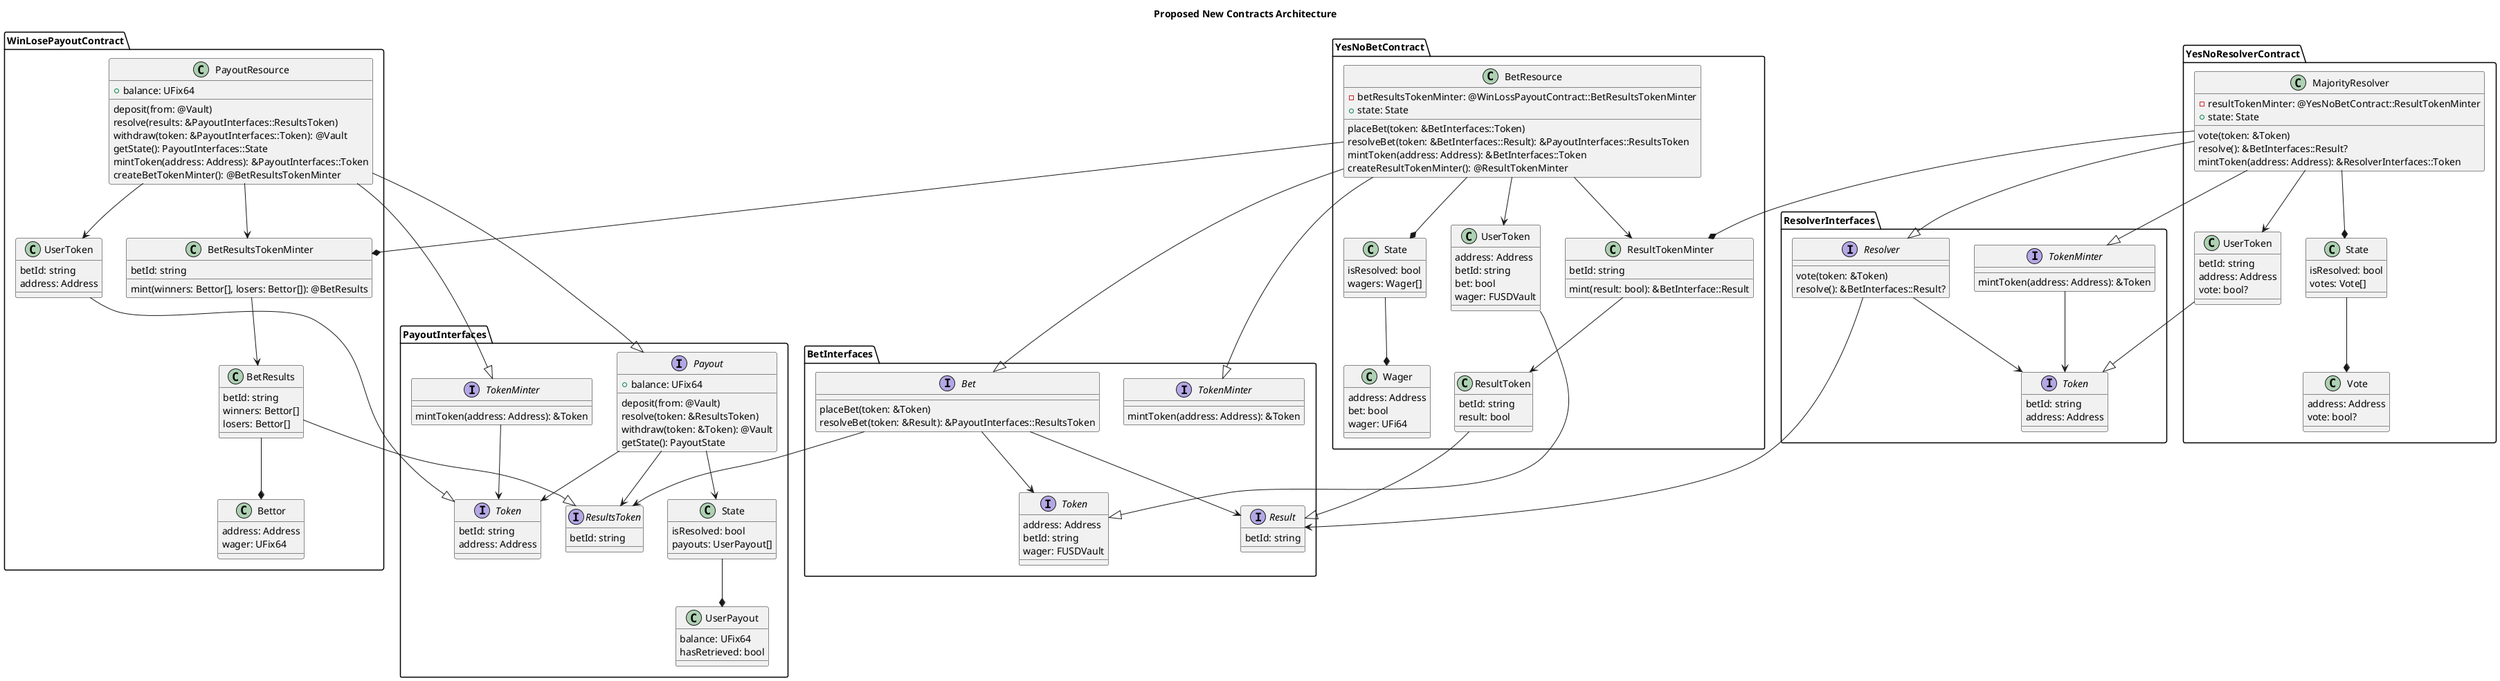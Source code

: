 @startuml newContractArch

title Proposed New Contracts Architecture

namespace BetInterfaces {
    interface Token {
        address: Address
        betId: string
        wager: FUSDVault
    }

    interface Result {
        betId: string
    }

    interface Bet {
        placeBet(token: &Token)
        resolveBet(token: &Result): &PayoutInterfaces::ResultsToken
    }

    interface TokenMinter {
        mintToken(address: Address): &Token
    }
}

namespace YesNoBetContract {
    class Wager {
        address: Address
        bet: bool
        wager: UFi64
    }

    class UserToken {
        address: Address
        betId: string
        bet: bool
        wager: FUSDVault
    }

    class ResultToken {
        betId: string
        result: bool
    }

    class ResultTokenMinter {
        betId: string
        mint(result: bool): &BetInterface::Result
    }

    class State {
        isResolved: bool
        wagers: Wager[]
    }

    class BetResource {
        - betResultsTokenMinter: @WinLossPayoutContract::BetResultsTokenMinter
        + state: State
        
        placeBet(token: &BetInterfaces::Token)
        resolveBet(token: &BetInterfaces::Result): &PayoutInterfaces::ResultsToken
        mintToken(address: Address): &BetInterfaces::Token
        createResultTokenMinter(): @ResultTokenMinter
    }
}

namespace ResolverInterfaces {
    interface Token {
        betId: string
        address: Address
    }

    interface Resolver {
        vote(token: &Token)
        resolve(): &BetInterfaces::Result?
    }

    interface TokenMinter {
        mintToken(address: Address): &Token
    }
}

namespace YesNoResolverContract {
    class UserToken {
        betId: string
        address: Address
        vote: bool?
    }

    class State {
        isResolved: bool
        votes: Vote[]
    }

    class Vote {
        address: Address
        vote: bool?
    }

    class MajorityResolver {
        - resultTokenMinter: @YesNoBetContract::ResultTokenMinter
        + state: State
        
        vote(token: &Token)
        resolve(): &BetInterfaces::Result?
        mintToken(address: Address): &ResolverInterfaces::Token
    }
}

namespace PayoutInterfaces {
    interface Token {
        betId: string
        address: Address
    }

    interface TokenMinter {
        mintToken(address: Address): &Token
    }

    interface ResultsToken {
        betId: string
    }

    interface Payout {
        +balance: UFix64
        deposit(from: @Vault)
        resolve(token: &ResultsToken)
        withdraw(token: &Token): @Vault
        getState(): PayoutState
    }

    class State {
        isResolved: bool
        payouts: UserPayout[]
    }

    class UserPayout {
        balance: UFix64
        hasRetrieved: bool
    }
}

namespace WinLosePayoutContract {
    class Bettor {
        address: Address
        wager: UFix64
    }

    class BetResults {
        betId: string
        winners: Bettor[]
        losers: Bettor[]
    }

    class BetResultsTokenMinter {
        betId: string
        mint(winners: Bettor[], losers: Bettor[]): @BetResults
    }

    class UserToken {
        betId: string
        address: Address
    }

    class PayoutResource {
        +balance: UFix64
        deposit(from: @Vault)
        resolve(results: &PayoutInterfaces::ResultsToken)
        withdraw(token: &PayoutInterfaces::Token): @Vault
        getState(): PayoutInterfaces::State
        mintToken(address: Address): &PayoutInterfaces::Token
        createBetTokenMinter(): @BetResultsTokenMinter
    }
}


PayoutInterfaces.Payout --> PayoutInterfaces.Token
PayoutInterfaces.Payout --> PayoutInterfaces.ResultsToken
PayoutInterfaces.TokenMinter --> PayoutInterfaces.Token
PayoutInterfaces.Payout --> PayoutInterfaces.State
PayoutInterfaces.State --* PayoutInterfaces.UserPayout
WinLosePayoutContract.PayoutResource --|> PayoutInterfaces.Payout
WinLosePayoutContract.PayoutResource --|> PayoutInterfaces.TokenMinter
WinLosePayoutContract.PayoutResource --> WinLosePayoutContract.BetResultsTokenMinter
WinLosePayoutContract.BetResultsTokenMinter --> WinLosePayoutContract.BetResults
WinLosePayoutContract.BetResults --* WinLosePayoutContract.Bettor
WinLosePayoutContract.BetResults --|> PayoutInterfaces.ResultsToken
WinLosePayoutContract.UserToken --|> PayoutInterfaces.Token
WinLosePayoutContract.PayoutResource --> WinLosePayoutContract.UserToken

BetInterfaces.Bet --> BetInterfaces.Token
BetInterfaces.Bet --> BetInterfaces.Result
BetInterfaces.Bet --> PayoutInterfaces.ResultsToken
YesNoBetContract.BetResource --|> BetInterfaces.Bet
YesNoBetContract.BetResource --|> BetInterfaces.TokenMinter
YesNoBetContract.BetResource --* YesNoBetContract.State
YesNoBetContract.State --* YesNoBetContract.Wager
YesNoBetContract.BetResource --> YesNoBetContract.UserToken
YesNoBetContract.BetResource --> YesNoBetContract.ResultTokenMinter
YesNoBetContract.ResultTokenMinter --> YesNoBetContract.ResultToken
YesNoBetContract.BetResource --* WinLosePayoutContract.BetResultsTokenMinter
YesNoBetContract.UserToken --|> BetInterfaces.Token
YesNoBetContract.ResultToken --|> BetInterfaces.Result

ResolverInterfaces.Resolver --> ResolverInterfaces.Token
ResolverInterfaces.Resolver --> BetInterfaces.Result
ResolverInterfaces.TokenMinter --> ResolverInterfaces.Token
YesNoResolverContract.MajorityResolver --|> ResolverInterfaces.Resolver
YesNoResolverContract.MajorityResolver --|> ResolverInterfaces.TokenMinter
YesNoResolverContract.MajorityResolver --> YesNoResolverContract.UserToken
YesNoResolverContract.UserToken --|> ResolverInterfaces.Token
YesNoResolverContract.MajorityResolver --* YesNoBetContract.ResultTokenMinter
YesNoResolverContract.MajorityResolver --* YesNoResolverContract.State
YesNoResolverContract.State --* YesNoResolverContract.Vote
@enduml
